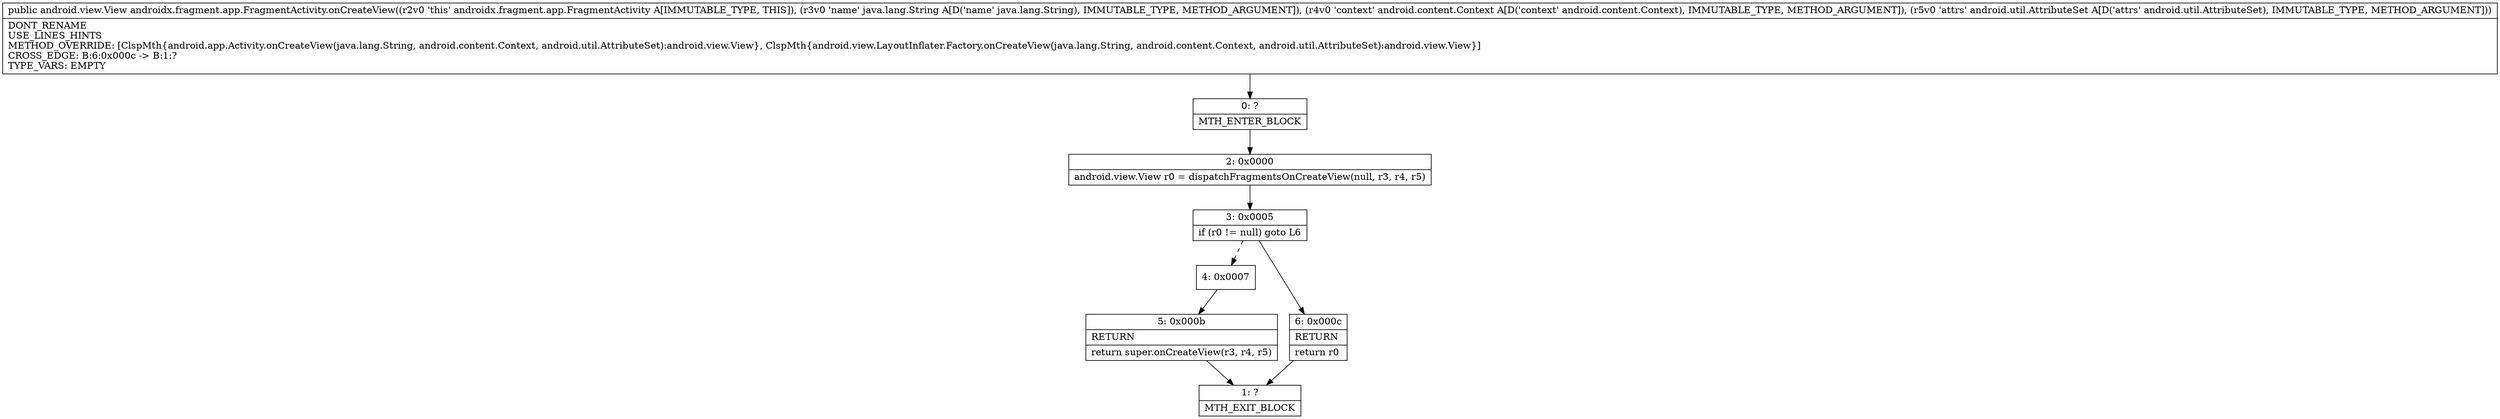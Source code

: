 digraph "CFG forandroidx.fragment.app.FragmentActivity.onCreateView(Ljava\/lang\/String;Landroid\/content\/Context;Landroid\/util\/AttributeSet;)Landroid\/view\/View;" {
Node_0 [shape=record,label="{0\:\ ?|MTH_ENTER_BLOCK\l}"];
Node_2 [shape=record,label="{2\:\ 0x0000|android.view.View r0 = dispatchFragmentsOnCreateView(null, r3, r4, r5)\l}"];
Node_3 [shape=record,label="{3\:\ 0x0005|if (r0 != null) goto L6\l}"];
Node_4 [shape=record,label="{4\:\ 0x0007}"];
Node_5 [shape=record,label="{5\:\ 0x000b|RETURN\l|return super.onCreateView(r3, r4, r5)\l}"];
Node_1 [shape=record,label="{1\:\ ?|MTH_EXIT_BLOCK\l}"];
Node_6 [shape=record,label="{6\:\ 0x000c|RETURN\l|return r0\l}"];
MethodNode[shape=record,label="{public android.view.View androidx.fragment.app.FragmentActivity.onCreateView((r2v0 'this' androidx.fragment.app.FragmentActivity A[IMMUTABLE_TYPE, THIS]), (r3v0 'name' java.lang.String A[D('name' java.lang.String), IMMUTABLE_TYPE, METHOD_ARGUMENT]), (r4v0 'context' android.content.Context A[D('context' android.content.Context), IMMUTABLE_TYPE, METHOD_ARGUMENT]), (r5v0 'attrs' android.util.AttributeSet A[D('attrs' android.util.AttributeSet), IMMUTABLE_TYPE, METHOD_ARGUMENT]))  | DONT_RENAME\lUSE_LINES_HINTS\lMETHOD_OVERRIDE: [ClspMth\{android.app.Activity.onCreateView(java.lang.String, android.content.Context, android.util.AttributeSet):android.view.View\}, ClspMth\{android.view.LayoutInflater.Factory.onCreateView(java.lang.String, android.content.Context, android.util.AttributeSet):android.view.View\}]\lCROSS_EDGE: B:6:0x000c \-\> B:1:?\lTYPE_VARS: EMPTY\l}"];
MethodNode -> Node_0;Node_0 -> Node_2;
Node_2 -> Node_3;
Node_3 -> Node_4[style=dashed];
Node_3 -> Node_6;
Node_4 -> Node_5;
Node_5 -> Node_1;
Node_6 -> Node_1;
}


